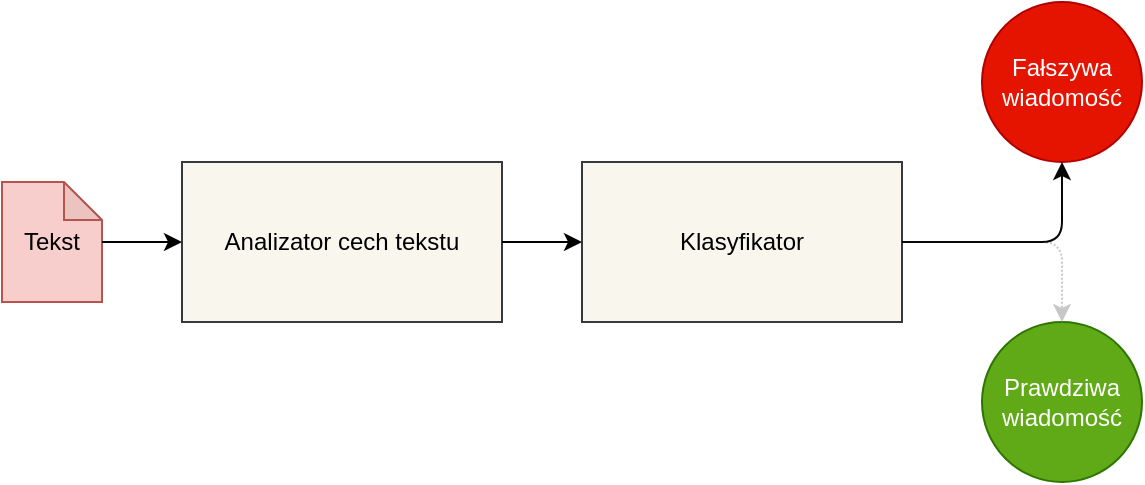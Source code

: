 <mxfile version="14.4.3" type="device"><diagram id="k_ihHP3wbo2gYqg3Jr7Z" name="Page-1"><mxGraphModel dx="946" dy="672" grid="0" gridSize="10" guides="1" tooltips="1" connect="1" arrows="1" fold="1" page="1" pageScale="1" pageWidth="827" pageHeight="1169" math="0" shadow="0"><root><mxCell id="0"/><mxCell id="1" parent="0"/><mxCell id="GTOjozcPSSYguvpz569a-1" value="Analizator cech tekstu" style="rounded=0;whiteSpace=wrap;html=1;fillColor=#f9f7ed;strokeColor=#36393d;" vertex="1" parent="1"><mxGeometry x="200" y="280" width="160" height="80" as="geometry"/></mxCell><mxCell id="GTOjozcPSSYguvpz569a-2" value="Klasyfikator" style="rounded=0;whiteSpace=wrap;html=1;fillColor=#f9f7ed;strokeColor=#36393d;" vertex="1" parent="1"><mxGeometry x="400" y="280" width="160" height="80" as="geometry"/></mxCell><mxCell id="GTOjozcPSSYguvpz569a-3" value="Fałszywa wiadomość" style="ellipse;whiteSpace=wrap;html=1;aspect=fixed;fillColor=#e51400;strokeColor=#B20000;fontColor=#ffffff;" vertex="1" parent="1"><mxGeometry x="600" y="200" width="80" height="80" as="geometry"/></mxCell><mxCell id="GTOjozcPSSYguvpz569a-4" value="Prawdziwa wiadomość" style="ellipse;whiteSpace=wrap;html=1;aspect=fixed;fillColor=#60a917;strokeColor=#2D7600;fontColor=#ffffff;" vertex="1" parent="1"><mxGeometry x="600" y="360" width="80" height="80" as="geometry"/></mxCell><mxCell id="GTOjozcPSSYguvpz569a-6" value="" style="endArrow=classic;html=1;entryX=0.5;entryY=0;entryDx=0;entryDy=0;dashed=1;dashPattern=1 1;strokeWidth=1;fillColor=#f5f5f5;strokeColor=#C7C7C7;" edge="1" parent="1" target="GTOjozcPSSYguvpz569a-4"><mxGeometry width="50" height="50" relative="1" as="geometry"><mxPoint x="560" y="320" as="sourcePoint"/><mxPoint x="440" y="310" as="targetPoint"/><Array as="points"><mxPoint x="640" y="320"/></Array></mxGeometry></mxCell><mxCell id="GTOjozcPSSYguvpz569a-7" value="" style="endArrow=classic;html=1;entryX=0;entryY=0.5;entryDx=0;entryDy=0;exitX=1;exitY=0.5;exitDx=0;exitDy=0;" edge="1" parent="1" source="GTOjozcPSSYguvpz569a-1" target="GTOjozcPSSYguvpz569a-2"><mxGeometry width="50" height="50" relative="1" as="geometry"><mxPoint x="390" y="360" as="sourcePoint"/><mxPoint x="440" y="310" as="targetPoint"/></mxGeometry></mxCell><mxCell id="GTOjozcPSSYguvpz569a-8" value="Tekst" style="shape=note;whiteSpace=wrap;html=1;backgroundOutline=1;darkOpacity=0.05;size=19;fillColor=#f8cecc;strokeColor=#b85450;" vertex="1" parent="1"><mxGeometry x="110" y="290" width="50" height="60" as="geometry"/></mxCell><mxCell id="GTOjozcPSSYguvpz569a-9" value="" style="endArrow=classic;html=1;entryX=0;entryY=0.5;entryDx=0;entryDy=0;" edge="1" parent="1" target="GTOjozcPSSYguvpz569a-1"><mxGeometry width="50" height="50" relative="1" as="geometry"><mxPoint x="160" y="320" as="sourcePoint"/><mxPoint x="440" y="310" as="targetPoint"/></mxGeometry></mxCell><mxCell id="GTOjozcPSSYguvpz569a-10" value="" style="endArrow=classic;html=1;strokeWidth=1;strokeColor=#080808;entryX=0.5;entryY=1;entryDx=0;entryDy=0;exitX=1;exitY=0.5;exitDx=0;exitDy=0;" edge="1" parent="1" source="GTOjozcPSSYguvpz569a-2" target="GTOjozcPSSYguvpz569a-3"><mxGeometry width="50" height="50" relative="1" as="geometry"><mxPoint x="387" y="356" as="sourcePoint"/><mxPoint x="437" y="306" as="targetPoint"/><Array as="points"><mxPoint x="640" y="320"/></Array></mxGeometry></mxCell></root></mxGraphModel></diagram></mxfile>
